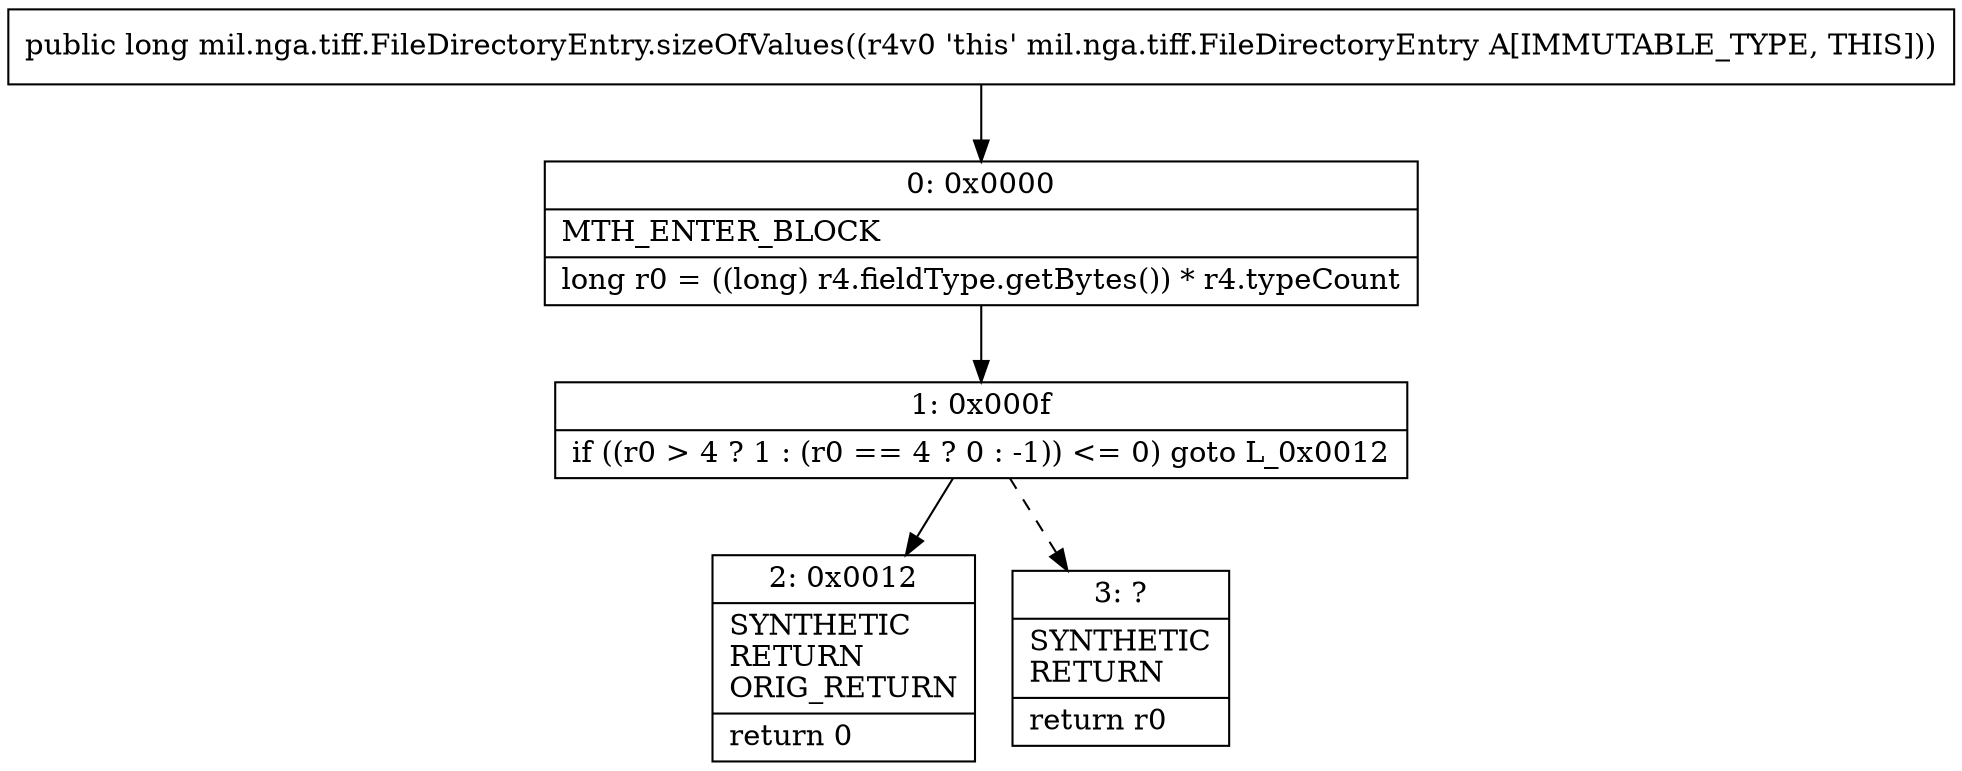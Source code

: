 digraph "CFG formil.nga.tiff.FileDirectoryEntry.sizeOfValues()J" {
Node_0 [shape=record,label="{0\:\ 0x0000|MTH_ENTER_BLOCK\l|long r0 = ((long) r4.fieldType.getBytes()) * r4.typeCount\l}"];
Node_1 [shape=record,label="{1\:\ 0x000f|if ((r0 \> 4 ? 1 : (r0 == 4 ? 0 : \-1)) \<= 0) goto L_0x0012\l}"];
Node_2 [shape=record,label="{2\:\ 0x0012|SYNTHETIC\lRETURN\lORIG_RETURN\l|return 0\l}"];
Node_3 [shape=record,label="{3\:\ ?|SYNTHETIC\lRETURN\l|return r0\l}"];
MethodNode[shape=record,label="{public long mil.nga.tiff.FileDirectoryEntry.sizeOfValues((r4v0 'this' mil.nga.tiff.FileDirectoryEntry A[IMMUTABLE_TYPE, THIS])) }"];
MethodNode -> Node_0;
Node_0 -> Node_1;
Node_1 -> Node_2;
Node_1 -> Node_3[style=dashed];
}

